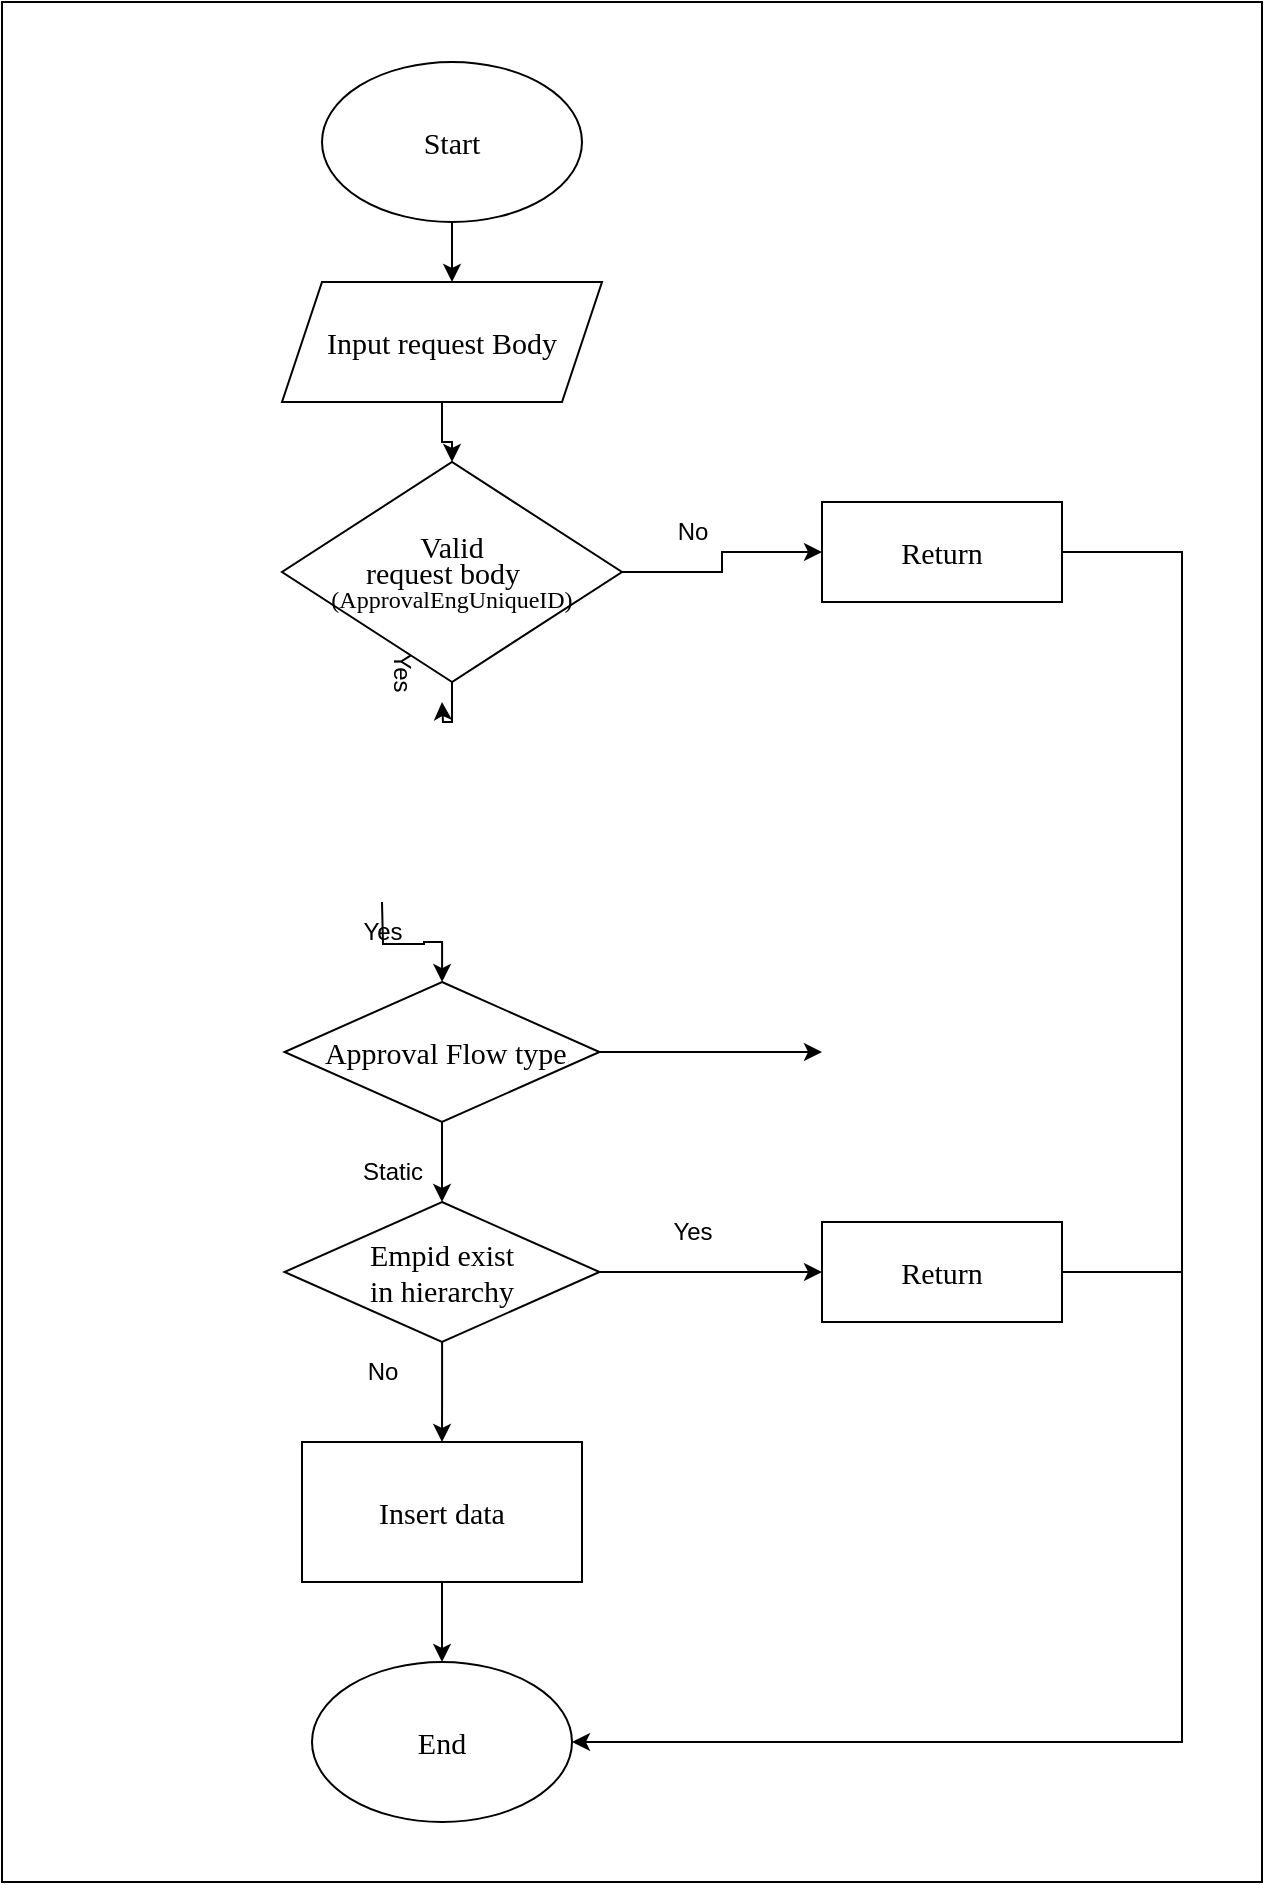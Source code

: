 <mxfile version="22.1.11" type="device">
  <diagram name="Page-1" id="QSxSEcef5AFu9INZKdUs">
    <mxGraphModel dx="880" dy="468" grid="1" gridSize="10" guides="1" tooltips="1" connect="1" arrows="1" fold="1" page="1" pageScale="1" pageWidth="850" pageHeight="1100" math="0" shadow="0">
      <root>
        <mxCell id="0" />
        <mxCell id="1" parent="0" />
        <mxCell id="lfvt54emDJ42RaypE45g-49" value="" style="rounded=0;whiteSpace=wrap;html=1;" parent="1" vertex="1">
          <mxGeometry x="200" y="20" width="630" height="940" as="geometry" />
        </mxCell>
        <mxCell id="lfvt54emDJ42RaypE45g-5" value="" style="edgeStyle=orthogonalEdgeStyle;rounded=0;orthogonalLoop=1;jettySize=auto;html=1;" parent="1" source="lfvt54emDJ42RaypE45g-1" target="lfvt54emDJ42RaypE45g-2" edge="1">
          <mxGeometry relative="1" as="geometry">
            <Array as="points">
              <mxPoint x="425" y="160" />
              <mxPoint x="425" y="160" />
            </Array>
          </mxGeometry>
        </mxCell>
        <mxCell id="lfvt54emDJ42RaypE45g-1" value="&lt;font style=&quot;font-size: 15px;&quot; face=&quot;Times New Roman&quot;&gt;Start&lt;/font&gt;" style="ellipse;whiteSpace=wrap;html=1;align=center;" parent="1" vertex="1">
          <mxGeometry x="360" y="50" width="130" height="80" as="geometry" />
        </mxCell>
        <mxCell id="lfvt54emDJ42RaypE45g-6" value="" style="edgeStyle=orthogonalEdgeStyle;rounded=0;orthogonalLoop=1;jettySize=auto;html=1;" parent="1" source="lfvt54emDJ42RaypE45g-2" target="lfvt54emDJ42RaypE45g-3" edge="1">
          <mxGeometry relative="1" as="geometry" />
        </mxCell>
        <mxCell id="lfvt54emDJ42RaypE45g-2" value="&lt;font face=&quot;Times New Roman&quot; style=&quot;font-size: 15px;&quot;&gt;Input request Body&lt;/font&gt;" style="shape=parallelogram;perimeter=parallelogramPerimeter;whiteSpace=wrap;html=1;fixedSize=1;" parent="1" vertex="1">
          <mxGeometry x="340" y="160" width="160" height="60" as="geometry" />
        </mxCell>
        <mxCell id="lfvt54emDJ42RaypE45g-13" value="" style="edgeStyle=orthogonalEdgeStyle;rounded=0;orthogonalLoop=1;jettySize=auto;html=1;" parent="1" source="lfvt54emDJ42RaypE45g-3" edge="1">
          <mxGeometry relative="1" as="geometry">
            <mxPoint x="420" y="370" as="targetPoint" />
          </mxGeometry>
        </mxCell>
        <mxCell id="lfvt54emDJ42RaypE45g-18" style="edgeStyle=orthogonalEdgeStyle;rounded=0;orthogonalLoop=1;jettySize=auto;html=1;entryX=0;entryY=0.5;entryDx=0;entryDy=0;" parent="1" source="lfvt54emDJ42RaypE45g-3" target="lfvt54emDJ42RaypE45g-53" edge="1">
          <mxGeometry relative="1" as="geometry">
            <mxPoint x="610" y="295" as="targetPoint" />
          </mxGeometry>
        </mxCell>
        <mxCell id="lfvt54emDJ42RaypE45g-3" value="&lt;p style=&quot;line-height: 100%;&quot;&gt;&lt;font face=&quot;Times New Roman&quot;&gt;&lt;font style=&quot;font-size: 15px;&quot;&gt;Valid&lt;br&gt;request body&lt;/font&gt;&amp;nbsp; &amp;nbsp; (ApprovalEngUniqueID)&lt;/font&gt;&lt;/p&gt;" style="rhombus;whiteSpace=wrap;html=1;direction=west;" parent="1" vertex="1">
          <mxGeometry x="340" y="250" width="170" height="110" as="geometry" />
        </mxCell>
        <mxCell id="lfvt54emDJ42RaypE45g-55" style="edgeStyle=orthogonalEdgeStyle;rounded=0;orthogonalLoop=1;jettySize=auto;html=1;" parent="1" target="lfvt54emDJ42RaypE45g-54" edge="1">
          <mxGeometry relative="1" as="geometry">
            <mxPoint x="390" y="470" as="sourcePoint" />
          </mxGeometry>
        </mxCell>
        <mxCell id="lfvt54emDJ42RaypE45g-32" value="Yes" style="text;html=1;align=center;verticalAlign=middle;resizable=0;points=[];autosize=1;strokeColor=none;fillColor=none;" parent="1" vertex="1">
          <mxGeometry x="370" y="470" width="40" height="30" as="geometry" />
        </mxCell>
        <mxCell id="lfvt54emDJ42RaypE45g-33" value="No" style="text;html=1;align=center;verticalAlign=middle;resizable=0;points=[];autosize=1;strokeColor=none;fillColor=none;" parent="1" vertex="1">
          <mxGeometry x="525" y="270" width="40" height="30" as="geometry" />
        </mxCell>
        <mxCell id="lfvt54emDJ42RaypE45g-34" value="Yes" style="text;html=1;align=center;verticalAlign=middle;resizable=0;points=[];autosize=1;strokeColor=none;fillColor=none;rotation=90;" parent="1" vertex="1">
          <mxGeometry x="380" y="340" width="40" height="30" as="geometry" />
        </mxCell>
        <mxCell id="KfDPiG62Cn7YPMFylQiV-10" style="edgeStyle=orthogonalEdgeStyle;rounded=0;orthogonalLoop=1;jettySize=auto;html=1;entryX=0.5;entryY=0;entryDx=0;entryDy=0;" parent="1" source="lfvt54emDJ42RaypE45g-38" target="lfvt54emDJ42RaypE45g-43" edge="1">
          <mxGeometry relative="1" as="geometry" />
        </mxCell>
        <mxCell id="lfvt54emDJ42RaypE45g-38" value="&lt;font face=&quot;Times New Roman&quot;&gt;&lt;span style=&quot;font-size: 15px;&quot;&gt;Insert data&lt;/span&gt;&lt;/font&gt;" style="rounded=0;whiteSpace=wrap;html=1;" parent="1" vertex="1">
          <mxGeometry x="350" y="740" width="140" height="70" as="geometry" />
        </mxCell>
        <mxCell id="lfvt54emDJ42RaypE45g-43" value="&lt;font face=&quot;Times New Roman&quot;&gt;&lt;span style=&quot;font-size: 15px;&quot;&gt;End&lt;/span&gt;&lt;/font&gt;" style="ellipse;whiteSpace=wrap;html=1;align=center;" parent="1" vertex="1">
          <mxGeometry x="355" y="850" width="130" height="80" as="geometry" />
        </mxCell>
        <mxCell id="lfvt54emDJ42RaypE45g-47" value="" style="endArrow=classic;html=1;rounded=0;entryX=1;entryY=0.5;entryDx=0;entryDy=0;exitX=1;exitY=0.5;exitDx=0;exitDy=0;" parent="1" source="lfvt54emDJ42RaypE45g-53" target="lfvt54emDJ42RaypE45g-43" edge="1">
          <mxGeometry width="50" height="50" relative="1" as="geometry">
            <mxPoint x="730" y="295" as="sourcePoint" />
            <mxPoint x="540" y="980" as="targetPoint" />
            <Array as="points">
              <mxPoint x="790" y="295" />
              <mxPoint x="790" y="780" />
              <mxPoint x="790" y="890" />
            </Array>
          </mxGeometry>
        </mxCell>
        <mxCell id="lfvt54emDJ42RaypE45g-53" value="&lt;font face=&quot;Times New Roman&quot; style=&quot;font-size: 15px;&quot;&gt;Return&lt;/font&gt;" style="rounded=0;whiteSpace=wrap;html=1;" parent="1" vertex="1">
          <mxGeometry x="610" y="270" width="120" height="50" as="geometry" />
        </mxCell>
        <mxCell id="lfvt54emDJ42RaypE45g-60" style="edgeStyle=orthogonalEdgeStyle;rounded=0;orthogonalLoop=1;jettySize=auto;html=1;entryX=0;entryY=0.5;entryDx=0;entryDy=0;" parent="1" source="lfvt54emDJ42RaypE45g-54" edge="1">
          <mxGeometry relative="1" as="geometry">
            <mxPoint x="610" y="545" as="targetPoint" />
          </mxGeometry>
        </mxCell>
        <mxCell id="KfDPiG62Cn7YPMFylQiV-3" style="edgeStyle=orthogonalEdgeStyle;rounded=0;orthogonalLoop=1;jettySize=auto;html=1;" parent="1" source="lfvt54emDJ42RaypE45g-54" target="KfDPiG62Cn7YPMFylQiV-2" edge="1">
          <mxGeometry relative="1" as="geometry" />
        </mxCell>
        <mxCell id="lfvt54emDJ42RaypE45g-54" value="&lt;font face=&quot;Times New Roman&quot; style=&quot;font-size: 15px;&quot;&gt;&amp;nbsp;Approval Flow type&lt;br&gt;&lt;/font&gt;" style="rhombus;whiteSpace=wrap;html=1;" parent="1" vertex="1">
          <mxGeometry x="341.25" y="510" width="157.5" height="70" as="geometry" />
        </mxCell>
        <mxCell id="lfvt54emDJ42RaypE45g-57" value="Static" style="text;html=1;align=center;verticalAlign=middle;resizable=0;points=[];autosize=1;strokeColor=none;fillColor=none;" parent="1" vertex="1">
          <mxGeometry x="370" y="590" width="50" height="30" as="geometry" />
        </mxCell>
        <mxCell id="KfDPiG62Cn7YPMFylQiV-7" style="edgeStyle=orthogonalEdgeStyle;rounded=0;orthogonalLoop=1;jettySize=auto;html=1;" parent="1" source="KfDPiG62Cn7YPMFylQiV-2" target="KfDPiG62Cn7YPMFylQiV-5" edge="1">
          <mxGeometry relative="1" as="geometry" />
        </mxCell>
        <mxCell id="KfDPiG62Cn7YPMFylQiV-9" style="edgeStyle=orthogonalEdgeStyle;rounded=0;orthogonalLoop=1;jettySize=auto;html=1;" parent="1" source="KfDPiG62Cn7YPMFylQiV-2" target="lfvt54emDJ42RaypE45g-38" edge="1">
          <mxGeometry relative="1" as="geometry" />
        </mxCell>
        <mxCell id="KfDPiG62Cn7YPMFylQiV-2" value="&lt;font face=&quot;Times New Roman&quot; style=&quot;font-size: 15px;&quot;&gt;Empid exist&lt;br&gt;in hierarchy&lt;br&gt;&lt;/font&gt;" style="rhombus;whiteSpace=wrap;html=1;" parent="1" vertex="1">
          <mxGeometry x="341.25" y="620" width="157.5" height="70" as="geometry" />
        </mxCell>
        <mxCell id="KfDPiG62Cn7YPMFylQiV-5" value="&lt;font face=&quot;Times New Roman&quot; style=&quot;font-size: 15px;&quot;&gt;Return&lt;/font&gt;" style="rounded=0;whiteSpace=wrap;html=1;" parent="1" vertex="1">
          <mxGeometry x="610" y="630" width="120" height="50" as="geometry" />
        </mxCell>
        <mxCell id="KfDPiG62Cn7YPMFylQiV-14" value="" style="endArrow=none;html=1;rounded=0;exitX=1;exitY=0.5;exitDx=0;exitDy=0;" parent="1" edge="1">
          <mxGeometry width="50" height="50" relative="1" as="geometry">
            <mxPoint x="730" y="655" as="sourcePoint" />
            <mxPoint x="790" y="655" as="targetPoint" />
            <Array as="points" />
          </mxGeometry>
        </mxCell>
        <mxCell id="KfDPiG62Cn7YPMFylQiV-15" value="Yes" style="text;html=1;align=center;verticalAlign=middle;resizable=0;points=[];autosize=1;strokeColor=none;fillColor=none;" parent="1" vertex="1">
          <mxGeometry x="525" y="620" width="40" height="30" as="geometry" />
        </mxCell>
        <mxCell id="KfDPiG62Cn7YPMFylQiV-16" value="No" style="text;html=1;align=center;verticalAlign=middle;resizable=0;points=[];autosize=1;strokeColor=none;fillColor=none;" parent="1" vertex="1">
          <mxGeometry x="370" y="690" width="40" height="30" as="geometry" />
        </mxCell>
      </root>
    </mxGraphModel>
  </diagram>
</mxfile>
